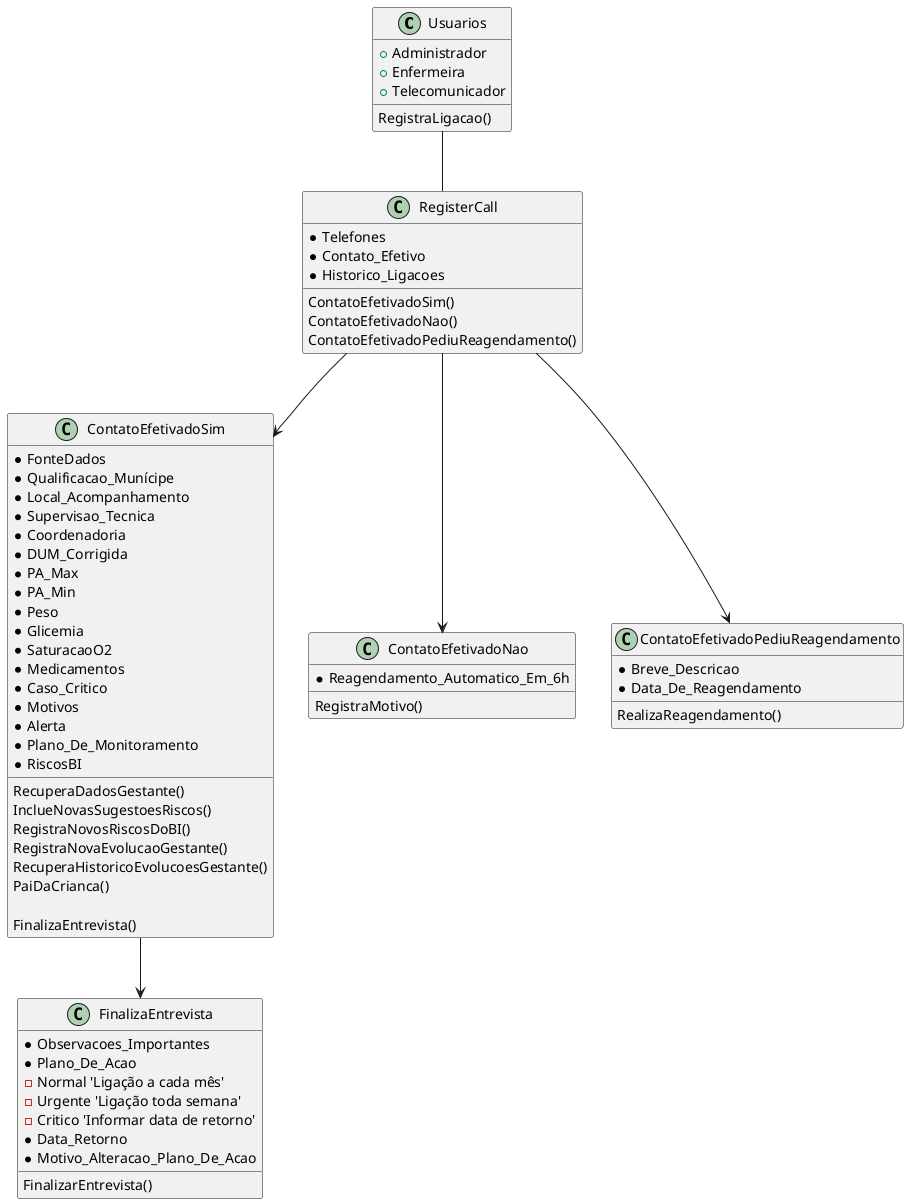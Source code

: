 ' Diagrama de classes.
' ALT + D para visualizar o diagrama.
@startuml

class Usuarios{
    + Administrador
    + Enfermeira
    + Telecomunicador
    RegistraLigacao()
}

class RegisterCall{
    * Telefones
    * Contato_Efetivo
    * Historico_Ligacoes
    ContatoEfetivadoSim()
    ContatoEfetivadoNao()
    ContatoEfetivadoPediuReagendamento()
}

class ContatoEfetivadoSim{
    * FonteDados
    * Qualificacao_Munícipe
    * Local_Acompanhamento
    * Supervisao_Tecnica
    * Coordenadoria
    * DUM_Corrigida
    * PA_Max
    * PA_Min
    * Peso
    * Glicemia
    * SaturacaoO2
    * Medicamentos
    * Caso_Critico
    * Motivos
    * Alerta
    * Plano_De_Monitoramento
    * RiscosBI
    RecuperaDadosGestante()
    InclueNovasSugestoesRiscos()
    RegistraNovosRiscosDoBI()
    RegistraNovaEvolucaoGestante()
    RecuperaHistoricoEvolucoesGestante()
    PaiDaCrianca()

    FinalizaEntrevista()
}

class ContatoEfetivadoNao{
    * Reagendamento_Automatico_Em_6h
    RegistraMotivo()
}

class ContatoEfetivadoPediuReagendamento{
    * Breve_Descricao
    * Data_De_Reagendamento
    RealizaReagendamento()
}

class FinalizaEntrevista{
    * Observacoes_Importantes
    * Plano_De_Acao
    - Normal 'Ligação a cada mês'
    - Urgente 'Ligação toda semana'
    - Critico 'Informar data de retorno'
    * Data_Retorno
    * Motivo_Alteracao_Plano_De_Acao
    FinalizarEntrevista()
}

Usuarios -- RegisterCall

RegisterCall --> ContatoEfetivadoPediuReagendamento
RegisterCall --> ContatoEfetivadoNao
RegisterCall --> ContatoEfetivadoSim

ContatoEfetivadoSim --> FinalizaEntrevista

@enduml